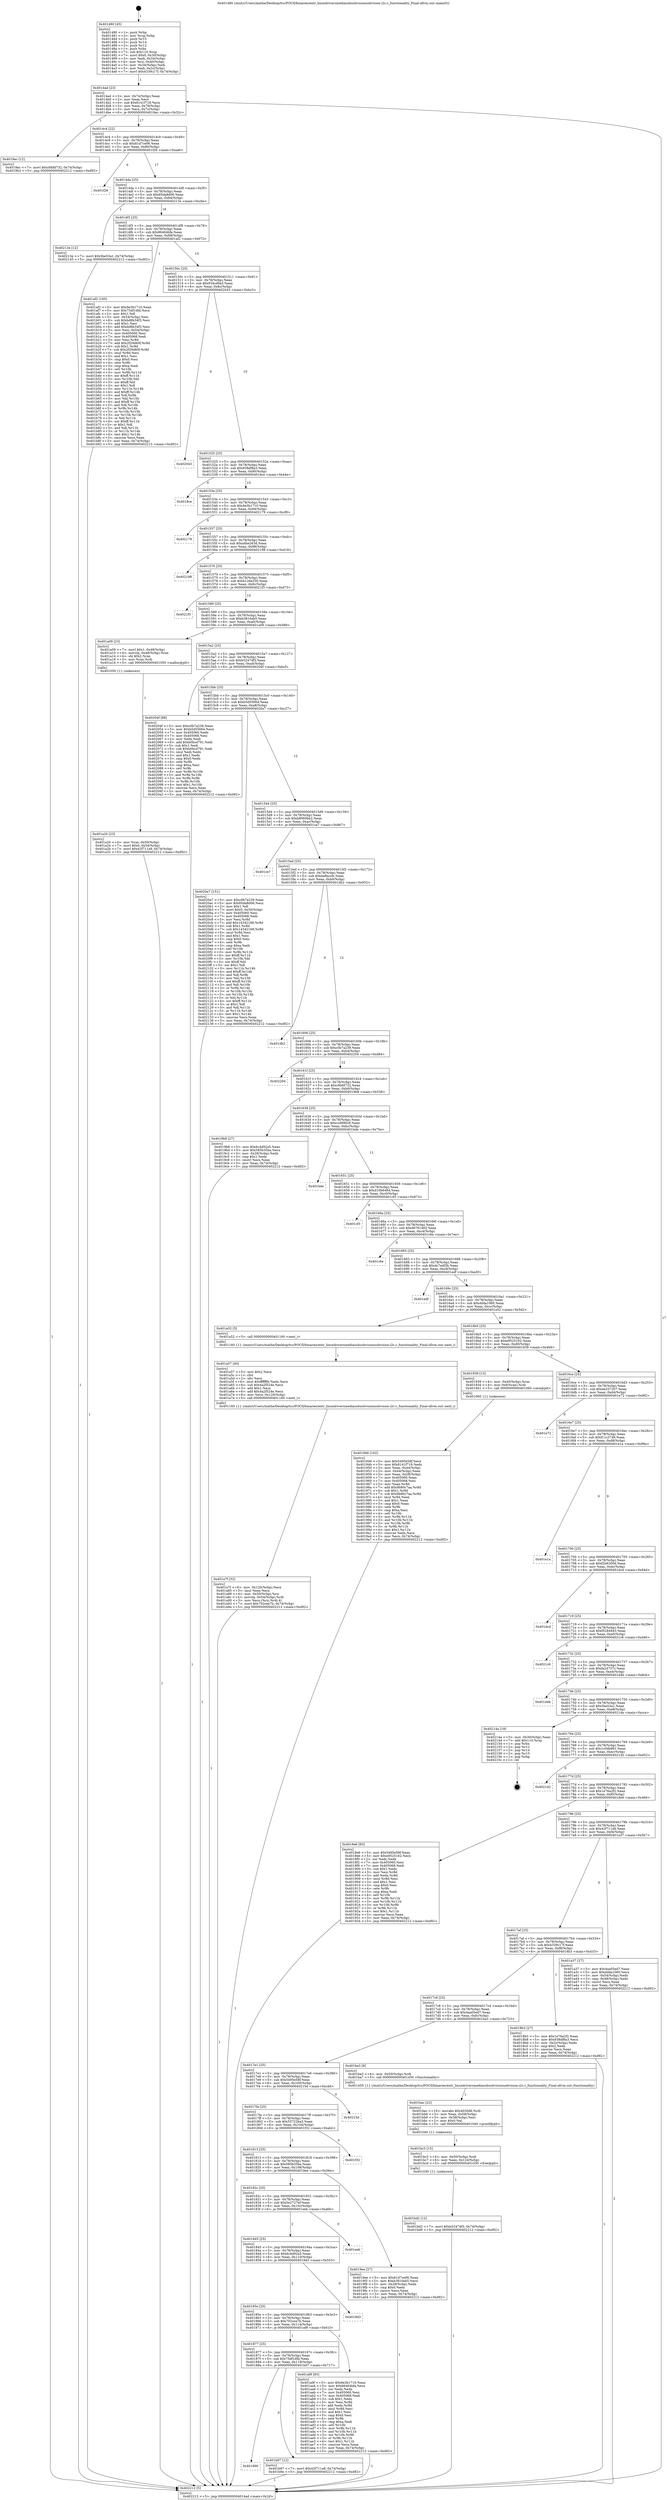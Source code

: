digraph "0x401480" {
  label = "0x401480 (/mnt/c/Users/mathe/Desktop/tcc/POCII/binaries/extr_linuxdriversmediausbusbvisionusbvision-i2c.c_functionality_Final-ollvm.out::main(0))"
  labelloc = "t"
  node[shape=record]

  Entry [label="",width=0.3,height=0.3,shape=circle,fillcolor=black,style=filled]
  "0x4014ad" [label="{
     0x4014ad [23]\l
     | [instrs]\l
     &nbsp;&nbsp;0x4014ad \<+3\>: mov -0x74(%rbp),%eax\l
     &nbsp;&nbsp;0x4014b0 \<+2\>: mov %eax,%ecx\l
     &nbsp;&nbsp;0x4014b2 \<+6\>: sub $0x8141f718,%ecx\l
     &nbsp;&nbsp;0x4014b8 \<+3\>: mov %eax,-0x78(%rbp)\l
     &nbsp;&nbsp;0x4014bb \<+3\>: mov %ecx,-0x7c(%rbp)\l
     &nbsp;&nbsp;0x4014be \<+6\>: je 00000000004019ac \<main+0x52c\>\l
  }"]
  "0x4019ac" [label="{
     0x4019ac [12]\l
     | [instrs]\l
     &nbsp;&nbsp;0x4019ac \<+7\>: movl $0xc6bfd732,-0x74(%rbp)\l
     &nbsp;&nbsp;0x4019b3 \<+5\>: jmp 0000000000402212 \<main+0xd92\>\l
  }"]
  "0x4014c4" [label="{
     0x4014c4 [22]\l
     | [instrs]\l
     &nbsp;&nbsp;0x4014c4 \<+5\>: jmp 00000000004014c9 \<main+0x49\>\l
     &nbsp;&nbsp;0x4014c9 \<+3\>: mov -0x78(%rbp),%eax\l
     &nbsp;&nbsp;0x4014cc \<+5\>: sub $0x81d7ce06,%eax\l
     &nbsp;&nbsp;0x4014d1 \<+3\>: mov %eax,-0x80(%rbp)\l
     &nbsp;&nbsp;0x4014d4 \<+6\>: je 0000000000401f26 \<main+0xaa6\>\l
  }"]
  Exit [label="",width=0.3,height=0.3,shape=circle,fillcolor=black,style=filled,peripheries=2]
  "0x401f26" [label="{
     0x401f26\l
  }", style=dashed]
  "0x4014da" [label="{
     0x4014da [25]\l
     | [instrs]\l
     &nbsp;&nbsp;0x4014da \<+5\>: jmp 00000000004014df \<main+0x5f\>\l
     &nbsp;&nbsp;0x4014df \<+3\>: mov -0x78(%rbp),%eax\l
     &nbsp;&nbsp;0x4014e2 \<+5\>: sub $0x85da8d06,%eax\l
     &nbsp;&nbsp;0x4014e7 \<+6\>: mov %eax,-0x84(%rbp)\l
     &nbsp;&nbsp;0x4014ed \<+6\>: je 000000000040213e \<main+0xcbe\>\l
  }"]
  "0x401bd2" [label="{
     0x401bd2 [12]\l
     | [instrs]\l
     &nbsp;&nbsp;0x401bd2 \<+7\>: movl $0xb52474f3,-0x74(%rbp)\l
     &nbsp;&nbsp;0x401bd9 \<+5\>: jmp 0000000000402212 \<main+0xd92\>\l
  }"]
  "0x40213e" [label="{
     0x40213e [12]\l
     | [instrs]\l
     &nbsp;&nbsp;0x40213e \<+7\>: movl $0x5be53a1,-0x74(%rbp)\l
     &nbsp;&nbsp;0x402145 \<+5\>: jmp 0000000000402212 \<main+0xd92\>\l
  }"]
  "0x4014f3" [label="{
     0x4014f3 [25]\l
     | [instrs]\l
     &nbsp;&nbsp;0x4014f3 \<+5\>: jmp 00000000004014f8 \<main+0x78\>\l
     &nbsp;&nbsp;0x4014f8 \<+3\>: mov -0x78(%rbp),%eax\l
     &nbsp;&nbsp;0x4014fb \<+5\>: sub $0x86464bfa,%eax\l
     &nbsp;&nbsp;0x401500 \<+6\>: mov %eax,-0x88(%rbp)\l
     &nbsp;&nbsp;0x401506 \<+6\>: je 0000000000401af2 \<main+0x672\>\l
  }"]
  "0x401bc3" [label="{
     0x401bc3 [15]\l
     | [instrs]\l
     &nbsp;&nbsp;0x401bc3 \<+4\>: mov -0x50(%rbp),%rdi\l
     &nbsp;&nbsp;0x401bc7 \<+6\>: mov %eax,-0x124(%rbp)\l
     &nbsp;&nbsp;0x401bcd \<+5\>: call 0000000000401030 \<free@plt\>\l
     | [calls]\l
     &nbsp;&nbsp;0x401030 \{1\} (unknown)\l
  }"]
  "0x401af2" [label="{
     0x401af2 [165]\l
     | [instrs]\l
     &nbsp;&nbsp;0x401af2 \<+5\>: mov $0x9e3b1710,%eax\l
     &nbsp;&nbsp;0x401af7 \<+5\>: mov $0x75df1dfd,%ecx\l
     &nbsp;&nbsp;0x401afc \<+2\>: mov $0x1,%dl\l
     &nbsp;&nbsp;0x401afe \<+3\>: mov -0x54(%rbp),%esi\l
     &nbsp;&nbsp;0x401b01 \<+6\>: sub $0xbd8b34f3,%esi\l
     &nbsp;&nbsp;0x401b07 \<+3\>: add $0x1,%esi\l
     &nbsp;&nbsp;0x401b0a \<+6\>: add $0xbd8b34f3,%esi\l
     &nbsp;&nbsp;0x401b10 \<+3\>: mov %esi,-0x54(%rbp)\l
     &nbsp;&nbsp;0x401b13 \<+7\>: mov 0x405060,%esi\l
     &nbsp;&nbsp;0x401b1a \<+7\>: mov 0x405068,%edi\l
     &nbsp;&nbsp;0x401b21 \<+3\>: mov %esi,%r8d\l
     &nbsp;&nbsp;0x401b24 \<+7\>: add $0x2f29d60f,%r8d\l
     &nbsp;&nbsp;0x401b2b \<+4\>: sub $0x1,%r8d\l
     &nbsp;&nbsp;0x401b2f \<+7\>: sub $0x2f29d60f,%r8d\l
     &nbsp;&nbsp;0x401b36 \<+4\>: imul %r8d,%esi\l
     &nbsp;&nbsp;0x401b3a \<+3\>: and $0x1,%esi\l
     &nbsp;&nbsp;0x401b3d \<+3\>: cmp $0x0,%esi\l
     &nbsp;&nbsp;0x401b40 \<+4\>: sete %r9b\l
     &nbsp;&nbsp;0x401b44 \<+3\>: cmp $0xa,%edi\l
     &nbsp;&nbsp;0x401b47 \<+4\>: setl %r10b\l
     &nbsp;&nbsp;0x401b4b \<+3\>: mov %r9b,%r11b\l
     &nbsp;&nbsp;0x401b4e \<+4\>: xor $0xff,%r11b\l
     &nbsp;&nbsp;0x401b52 \<+3\>: mov %r10b,%bl\l
     &nbsp;&nbsp;0x401b55 \<+3\>: xor $0xff,%bl\l
     &nbsp;&nbsp;0x401b58 \<+3\>: xor $0x1,%dl\l
     &nbsp;&nbsp;0x401b5b \<+3\>: mov %r11b,%r14b\l
     &nbsp;&nbsp;0x401b5e \<+4\>: and $0xff,%r14b\l
     &nbsp;&nbsp;0x401b62 \<+3\>: and %dl,%r9b\l
     &nbsp;&nbsp;0x401b65 \<+3\>: mov %bl,%r15b\l
     &nbsp;&nbsp;0x401b68 \<+4\>: and $0xff,%r15b\l
     &nbsp;&nbsp;0x401b6c \<+3\>: and %dl,%r10b\l
     &nbsp;&nbsp;0x401b6f \<+3\>: or %r9b,%r14b\l
     &nbsp;&nbsp;0x401b72 \<+3\>: or %r10b,%r15b\l
     &nbsp;&nbsp;0x401b75 \<+3\>: xor %r15b,%r14b\l
     &nbsp;&nbsp;0x401b78 \<+3\>: or %bl,%r11b\l
     &nbsp;&nbsp;0x401b7b \<+4\>: xor $0xff,%r11b\l
     &nbsp;&nbsp;0x401b7f \<+3\>: or $0x1,%dl\l
     &nbsp;&nbsp;0x401b82 \<+3\>: and %dl,%r11b\l
     &nbsp;&nbsp;0x401b85 \<+3\>: or %r11b,%r14b\l
     &nbsp;&nbsp;0x401b88 \<+4\>: test $0x1,%r14b\l
     &nbsp;&nbsp;0x401b8c \<+3\>: cmovne %ecx,%eax\l
     &nbsp;&nbsp;0x401b8f \<+3\>: mov %eax,-0x74(%rbp)\l
     &nbsp;&nbsp;0x401b92 \<+5\>: jmp 0000000000402212 \<main+0xd92\>\l
  }"]
  "0x40150c" [label="{
     0x40150c [25]\l
     | [instrs]\l
     &nbsp;&nbsp;0x40150c \<+5\>: jmp 0000000000401511 \<main+0x91\>\l
     &nbsp;&nbsp;0x401511 \<+3\>: mov -0x78(%rbp),%eax\l
     &nbsp;&nbsp;0x401514 \<+5\>: sub $0x934cd9a5,%eax\l
     &nbsp;&nbsp;0x401519 \<+6\>: mov %eax,-0x8c(%rbp)\l
     &nbsp;&nbsp;0x40151f \<+6\>: je 0000000000402043 \<main+0xbc3\>\l
  }"]
  "0x401bac" [label="{
     0x401bac [23]\l
     | [instrs]\l
     &nbsp;&nbsp;0x401bac \<+10\>: movabs $0x4030d6,%rdi\l
     &nbsp;&nbsp;0x401bb6 \<+3\>: mov %eax,-0x58(%rbp)\l
     &nbsp;&nbsp;0x401bb9 \<+3\>: mov -0x58(%rbp),%esi\l
     &nbsp;&nbsp;0x401bbc \<+2\>: mov $0x0,%al\l
     &nbsp;&nbsp;0x401bbe \<+5\>: call 0000000000401040 \<printf@plt\>\l
     | [calls]\l
     &nbsp;&nbsp;0x401040 \{1\} (unknown)\l
  }"]
  "0x402043" [label="{
     0x402043\l
  }", style=dashed]
  "0x401525" [label="{
     0x401525 [25]\l
     | [instrs]\l
     &nbsp;&nbsp;0x401525 \<+5\>: jmp 000000000040152a \<main+0xaa\>\l
     &nbsp;&nbsp;0x40152a \<+3\>: mov -0x78(%rbp),%eax\l
     &nbsp;&nbsp;0x40152d \<+5\>: sub $0x938df8a3,%eax\l
     &nbsp;&nbsp;0x401532 \<+6\>: mov %eax,-0x90(%rbp)\l
     &nbsp;&nbsp;0x401538 \<+6\>: je 00000000004018ce \<main+0x44e\>\l
  }"]
  "0x401890" [label="{
     0x401890\l
  }", style=dashed]
  "0x4018ce" [label="{
     0x4018ce\l
  }", style=dashed]
  "0x40153e" [label="{
     0x40153e [25]\l
     | [instrs]\l
     &nbsp;&nbsp;0x40153e \<+5\>: jmp 0000000000401543 \<main+0xc3\>\l
     &nbsp;&nbsp;0x401543 \<+3\>: mov -0x78(%rbp),%eax\l
     &nbsp;&nbsp;0x401546 \<+5\>: sub $0x9e3b1710,%eax\l
     &nbsp;&nbsp;0x40154b \<+6\>: mov %eax,-0x94(%rbp)\l
     &nbsp;&nbsp;0x401551 \<+6\>: je 0000000000402179 \<main+0xcf9\>\l
  }"]
  "0x401b97" [label="{
     0x401b97 [12]\l
     | [instrs]\l
     &nbsp;&nbsp;0x401b97 \<+7\>: movl $0x42f711a8,-0x74(%rbp)\l
     &nbsp;&nbsp;0x401b9e \<+5\>: jmp 0000000000402212 \<main+0xd92\>\l
  }"]
  "0x402179" [label="{
     0x402179\l
  }", style=dashed]
  "0x401557" [label="{
     0x401557 [25]\l
     | [instrs]\l
     &nbsp;&nbsp;0x401557 \<+5\>: jmp 000000000040155c \<main+0xdc\>\l
     &nbsp;&nbsp;0x40155c \<+3\>: mov -0x78(%rbp),%eax\l
     &nbsp;&nbsp;0x40155f \<+5\>: sub $0xa4be263d,%eax\l
     &nbsp;&nbsp;0x401564 \<+6\>: mov %eax,-0x98(%rbp)\l
     &nbsp;&nbsp;0x40156a \<+6\>: je 0000000000402198 \<main+0xd18\>\l
  }"]
  "0x401877" [label="{
     0x401877 [25]\l
     | [instrs]\l
     &nbsp;&nbsp;0x401877 \<+5\>: jmp 000000000040187c \<main+0x3fc\>\l
     &nbsp;&nbsp;0x40187c \<+3\>: mov -0x78(%rbp),%eax\l
     &nbsp;&nbsp;0x40187f \<+5\>: sub $0x75df1dfd,%eax\l
     &nbsp;&nbsp;0x401884 \<+6\>: mov %eax,-0x118(%rbp)\l
     &nbsp;&nbsp;0x40188a \<+6\>: je 0000000000401b97 \<main+0x717\>\l
  }"]
  "0x402198" [label="{
     0x402198\l
  }", style=dashed]
  "0x401570" [label="{
     0x401570 [25]\l
     | [instrs]\l
     &nbsp;&nbsp;0x401570 \<+5\>: jmp 0000000000401575 \<main+0xf5\>\l
     &nbsp;&nbsp;0x401575 \<+3\>: mov -0x78(%rbp),%eax\l
     &nbsp;&nbsp;0x401578 \<+5\>: sub $0xb126e330,%eax\l
     &nbsp;&nbsp;0x40157d \<+6\>: mov %eax,-0x9c(%rbp)\l
     &nbsp;&nbsp;0x401583 \<+6\>: je 00000000004021f3 \<main+0xd73\>\l
  }"]
  "0x401a9f" [label="{
     0x401a9f [83]\l
     | [instrs]\l
     &nbsp;&nbsp;0x401a9f \<+5\>: mov $0x9e3b1710,%eax\l
     &nbsp;&nbsp;0x401aa4 \<+5\>: mov $0x86464bfa,%ecx\l
     &nbsp;&nbsp;0x401aa9 \<+2\>: xor %edx,%edx\l
     &nbsp;&nbsp;0x401aab \<+7\>: mov 0x405060,%esi\l
     &nbsp;&nbsp;0x401ab2 \<+7\>: mov 0x405068,%edi\l
     &nbsp;&nbsp;0x401ab9 \<+3\>: sub $0x1,%edx\l
     &nbsp;&nbsp;0x401abc \<+3\>: mov %esi,%r8d\l
     &nbsp;&nbsp;0x401abf \<+3\>: add %edx,%r8d\l
     &nbsp;&nbsp;0x401ac2 \<+4\>: imul %r8d,%esi\l
     &nbsp;&nbsp;0x401ac6 \<+3\>: and $0x1,%esi\l
     &nbsp;&nbsp;0x401ac9 \<+3\>: cmp $0x0,%esi\l
     &nbsp;&nbsp;0x401acc \<+4\>: sete %r9b\l
     &nbsp;&nbsp;0x401ad0 \<+3\>: cmp $0xa,%edi\l
     &nbsp;&nbsp;0x401ad3 \<+4\>: setl %r10b\l
     &nbsp;&nbsp;0x401ad7 \<+3\>: mov %r9b,%r11b\l
     &nbsp;&nbsp;0x401ada \<+3\>: and %r10b,%r11b\l
     &nbsp;&nbsp;0x401add \<+3\>: xor %r10b,%r9b\l
     &nbsp;&nbsp;0x401ae0 \<+3\>: or %r9b,%r11b\l
     &nbsp;&nbsp;0x401ae3 \<+4\>: test $0x1,%r11b\l
     &nbsp;&nbsp;0x401ae7 \<+3\>: cmovne %ecx,%eax\l
     &nbsp;&nbsp;0x401aea \<+3\>: mov %eax,-0x74(%rbp)\l
     &nbsp;&nbsp;0x401aed \<+5\>: jmp 0000000000402212 \<main+0xd92\>\l
  }"]
  "0x4021f3" [label="{
     0x4021f3\l
  }", style=dashed]
  "0x401589" [label="{
     0x401589 [25]\l
     | [instrs]\l
     &nbsp;&nbsp;0x401589 \<+5\>: jmp 000000000040158e \<main+0x10e\>\l
     &nbsp;&nbsp;0x40158e \<+3\>: mov -0x78(%rbp),%eax\l
     &nbsp;&nbsp;0x401591 \<+5\>: sub $0xb3810ab5,%eax\l
     &nbsp;&nbsp;0x401596 \<+6\>: mov %eax,-0xa0(%rbp)\l
     &nbsp;&nbsp;0x40159c \<+6\>: je 0000000000401a09 \<main+0x589\>\l
  }"]
  "0x40185e" [label="{
     0x40185e [25]\l
     | [instrs]\l
     &nbsp;&nbsp;0x40185e \<+5\>: jmp 0000000000401863 \<main+0x3e3\>\l
     &nbsp;&nbsp;0x401863 \<+3\>: mov -0x78(%rbp),%eax\l
     &nbsp;&nbsp;0x401866 \<+5\>: sub $0x702cea7b,%eax\l
     &nbsp;&nbsp;0x40186b \<+6\>: mov %eax,-0x114(%rbp)\l
     &nbsp;&nbsp;0x401871 \<+6\>: je 0000000000401a9f \<main+0x61f\>\l
  }"]
  "0x401a09" [label="{
     0x401a09 [23]\l
     | [instrs]\l
     &nbsp;&nbsp;0x401a09 \<+7\>: movl $0x1,-0x48(%rbp)\l
     &nbsp;&nbsp;0x401a10 \<+4\>: movslq -0x48(%rbp),%rax\l
     &nbsp;&nbsp;0x401a14 \<+4\>: shl $0x2,%rax\l
     &nbsp;&nbsp;0x401a18 \<+3\>: mov %rax,%rdi\l
     &nbsp;&nbsp;0x401a1b \<+5\>: call 0000000000401050 \<malloc@plt\>\l
     | [calls]\l
     &nbsp;&nbsp;0x401050 \{1\} (unknown)\l
  }"]
  "0x4015a2" [label="{
     0x4015a2 [25]\l
     | [instrs]\l
     &nbsp;&nbsp;0x4015a2 \<+5\>: jmp 00000000004015a7 \<main+0x127\>\l
     &nbsp;&nbsp;0x4015a7 \<+3\>: mov -0x78(%rbp),%eax\l
     &nbsp;&nbsp;0x4015aa \<+5\>: sub $0xb52474f3,%eax\l
     &nbsp;&nbsp;0x4015af \<+6\>: mov %eax,-0xa4(%rbp)\l
     &nbsp;&nbsp;0x4015b5 \<+6\>: je 000000000040204f \<main+0xbcf\>\l
  }"]
  "0x4019d3" [label="{
     0x4019d3\l
  }", style=dashed]
  "0x40204f" [label="{
     0x40204f [88]\l
     | [instrs]\l
     &nbsp;&nbsp;0x40204f \<+5\>: mov $0xc0b7a239,%eax\l
     &nbsp;&nbsp;0x402054 \<+5\>: mov $0xb5d55664,%ecx\l
     &nbsp;&nbsp;0x402059 \<+7\>: mov 0x405060,%edx\l
     &nbsp;&nbsp;0x402060 \<+7\>: mov 0x405068,%esi\l
     &nbsp;&nbsp;0x402067 \<+2\>: mov %edx,%edi\l
     &nbsp;&nbsp;0x402069 \<+6\>: add $0xb0bcd791,%edi\l
     &nbsp;&nbsp;0x40206f \<+3\>: sub $0x1,%edi\l
     &nbsp;&nbsp;0x402072 \<+6\>: sub $0xb0bcd791,%edi\l
     &nbsp;&nbsp;0x402078 \<+3\>: imul %edi,%edx\l
     &nbsp;&nbsp;0x40207b \<+3\>: and $0x1,%edx\l
     &nbsp;&nbsp;0x40207e \<+3\>: cmp $0x0,%edx\l
     &nbsp;&nbsp;0x402081 \<+4\>: sete %r8b\l
     &nbsp;&nbsp;0x402085 \<+3\>: cmp $0xa,%esi\l
     &nbsp;&nbsp;0x402088 \<+4\>: setl %r9b\l
     &nbsp;&nbsp;0x40208c \<+3\>: mov %r8b,%r10b\l
     &nbsp;&nbsp;0x40208f \<+3\>: and %r9b,%r10b\l
     &nbsp;&nbsp;0x402092 \<+3\>: xor %r9b,%r8b\l
     &nbsp;&nbsp;0x402095 \<+3\>: or %r8b,%r10b\l
     &nbsp;&nbsp;0x402098 \<+4\>: test $0x1,%r10b\l
     &nbsp;&nbsp;0x40209c \<+3\>: cmovne %ecx,%eax\l
     &nbsp;&nbsp;0x40209f \<+3\>: mov %eax,-0x74(%rbp)\l
     &nbsp;&nbsp;0x4020a2 \<+5\>: jmp 0000000000402212 \<main+0xd92\>\l
  }"]
  "0x4015bb" [label="{
     0x4015bb [25]\l
     | [instrs]\l
     &nbsp;&nbsp;0x4015bb \<+5\>: jmp 00000000004015c0 \<main+0x140\>\l
     &nbsp;&nbsp;0x4015c0 \<+3\>: mov -0x78(%rbp),%eax\l
     &nbsp;&nbsp;0x4015c3 \<+5\>: sub $0xb5d55664,%eax\l
     &nbsp;&nbsp;0x4015c8 \<+6\>: mov %eax,-0xa8(%rbp)\l
     &nbsp;&nbsp;0x4015ce \<+6\>: je 00000000004020a7 \<main+0xc27\>\l
  }"]
  "0x401845" [label="{
     0x401845 [25]\l
     | [instrs]\l
     &nbsp;&nbsp;0x401845 \<+5\>: jmp 000000000040184a \<main+0x3ca\>\l
     &nbsp;&nbsp;0x40184a \<+3\>: mov -0x78(%rbp),%eax\l
     &nbsp;&nbsp;0x40184d \<+5\>: sub $0x6c4d92a5,%eax\l
     &nbsp;&nbsp;0x401852 \<+6\>: mov %eax,-0x110(%rbp)\l
     &nbsp;&nbsp;0x401858 \<+6\>: je 00000000004019d3 \<main+0x553\>\l
  }"]
  "0x4020a7" [label="{
     0x4020a7 [151]\l
     | [instrs]\l
     &nbsp;&nbsp;0x4020a7 \<+5\>: mov $0xc0b7a239,%eax\l
     &nbsp;&nbsp;0x4020ac \<+5\>: mov $0x85da8d06,%ecx\l
     &nbsp;&nbsp;0x4020b1 \<+2\>: mov $0x1,%dl\l
     &nbsp;&nbsp;0x4020b3 \<+7\>: movl $0x0,-0x30(%rbp)\l
     &nbsp;&nbsp;0x4020ba \<+7\>: mov 0x405060,%esi\l
     &nbsp;&nbsp;0x4020c1 \<+7\>: mov 0x405068,%edi\l
     &nbsp;&nbsp;0x4020c8 \<+3\>: mov %esi,%r8d\l
     &nbsp;&nbsp;0x4020cb \<+7\>: add $0x14342168,%r8d\l
     &nbsp;&nbsp;0x4020d2 \<+4\>: sub $0x1,%r8d\l
     &nbsp;&nbsp;0x4020d6 \<+7\>: sub $0x14342168,%r8d\l
     &nbsp;&nbsp;0x4020dd \<+4\>: imul %r8d,%esi\l
     &nbsp;&nbsp;0x4020e1 \<+3\>: and $0x1,%esi\l
     &nbsp;&nbsp;0x4020e4 \<+3\>: cmp $0x0,%esi\l
     &nbsp;&nbsp;0x4020e7 \<+4\>: sete %r9b\l
     &nbsp;&nbsp;0x4020eb \<+3\>: cmp $0xa,%edi\l
     &nbsp;&nbsp;0x4020ee \<+4\>: setl %r10b\l
     &nbsp;&nbsp;0x4020f2 \<+3\>: mov %r9b,%r11b\l
     &nbsp;&nbsp;0x4020f5 \<+4\>: xor $0xff,%r11b\l
     &nbsp;&nbsp;0x4020f9 \<+3\>: mov %r10b,%bl\l
     &nbsp;&nbsp;0x4020fc \<+3\>: xor $0xff,%bl\l
     &nbsp;&nbsp;0x4020ff \<+3\>: xor $0x1,%dl\l
     &nbsp;&nbsp;0x402102 \<+3\>: mov %r11b,%r14b\l
     &nbsp;&nbsp;0x402105 \<+4\>: and $0xff,%r14b\l
     &nbsp;&nbsp;0x402109 \<+3\>: and %dl,%r9b\l
     &nbsp;&nbsp;0x40210c \<+3\>: mov %bl,%r15b\l
     &nbsp;&nbsp;0x40210f \<+4\>: and $0xff,%r15b\l
     &nbsp;&nbsp;0x402113 \<+3\>: and %dl,%r10b\l
     &nbsp;&nbsp;0x402116 \<+3\>: or %r9b,%r14b\l
     &nbsp;&nbsp;0x402119 \<+3\>: or %r10b,%r15b\l
     &nbsp;&nbsp;0x40211c \<+3\>: xor %r15b,%r14b\l
     &nbsp;&nbsp;0x40211f \<+3\>: or %bl,%r11b\l
     &nbsp;&nbsp;0x402122 \<+4\>: xor $0xff,%r11b\l
     &nbsp;&nbsp;0x402126 \<+3\>: or $0x1,%dl\l
     &nbsp;&nbsp;0x402129 \<+3\>: and %dl,%r11b\l
     &nbsp;&nbsp;0x40212c \<+3\>: or %r11b,%r14b\l
     &nbsp;&nbsp;0x40212f \<+4\>: test $0x1,%r14b\l
     &nbsp;&nbsp;0x402133 \<+3\>: cmovne %ecx,%eax\l
     &nbsp;&nbsp;0x402136 \<+3\>: mov %eax,-0x74(%rbp)\l
     &nbsp;&nbsp;0x402139 \<+5\>: jmp 0000000000402212 \<main+0xd92\>\l
  }"]
  "0x4015d4" [label="{
     0x4015d4 [25]\l
     | [instrs]\l
     &nbsp;&nbsp;0x4015d4 \<+5\>: jmp 00000000004015d9 \<main+0x159\>\l
     &nbsp;&nbsp;0x4015d9 \<+3\>: mov -0x78(%rbp),%eax\l
     &nbsp;&nbsp;0x4015dc \<+5\>: sub $0xb8060bb2,%eax\l
     &nbsp;&nbsp;0x4015e1 \<+6\>: mov %eax,-0xac(%rbp)\l
     &nbsp;&nbsp;0x4015e7 \<+6\>: je 0000000000401ce7 \<main+0x867\>\l
  }"]
  "0x401eeb" [label="{
     0x401eeb\l
  }", style=dashed]
  "0x401ce7" [label="{
     0x401ce7\l
  }", style=dashed]
  "0x4015ed" [label="{
     0x4015ed [25]\l
     | [instrs]\l
     &nbsp;&nbsp;0x4015ed \<+5\>: jmp 00000000004015f2 \<main+0x172\>\l
     &nbsp;&nbsp;0x4015f2 \<+3\>: mov -0x78(%rbp),%eax\l
     &nbsp;&nbsp;0x4015f5 \<+5\>: sub $0xbe8bccfc,%eax\l
     &nbsp;&nbsp;0x4015fa \<+6\>: mov %eax,-0xb0(%rbp)\l
     &nbsp;&nbsp;0x401600 \<+6\>: je 0000000000401db2 \<main+0x932\>\l
  }"]
  "0x401a7f" [label="{
     0x401a7f [32]\l
     | [instrs]\l
     &nbsp;&nbsp;0x401a7f \<+6\>: mov -0x120(%rbp),%ecx\l
     &nbsp;&nbsp;0x401a85 \<+3\>: imul %eax,%ecx\l
     &nbsp;&nbsp;0x401a88 \<+4\>: mov -0x50(%rbp),%rsi\l
     &nbsp;&nbsp;0x401a8c \<+4\>: movslq -0x54(%rbp),%rdi\l
     &nbsp;&nbsp;0x401a90 \<+3\>: mov %ecx,(%rsi,%rdi,4)\l
     &nbsp;&nbsp;0x401a93 \<+7\>: movl $0x702cea7b,-0x74(%rbp)\l
     &nbsp;&nbsp;0x401a9a \<+5\>: jmp 0000000000402212 \<main+0xd92\>\l
  }"]
  "0x401db2" [label="{
     0x401db2\l
  }", style=dashed]
  "0x401606" [label="{
     0x401606 [25]\l
     | [instrs]\l
     &nbsp;&nbsp;0x401606 \<+5\>: jmp 000000000040160b \<main+0x18b\>\l
     &nbsp;&nbsp;0x40160b \<+3\>: mov -0x78(%rbp),%eax\l
     &nbsp;&nbsp;0x40160e \<+5\>: sub $0xc0b7a239,%eax\l
     &nbsp;&nbsp;0x401613 \<+6\>: mov %eax,-0xb4(%rbp)\l
     &nbsp;&nbsp;0x401619 \<+6\>: je 0000000000402204 \<main+0xd84\>\l
  }"]
  "0x401a57" [label="{
     0x401a57 [40]\l
     | [instrs]\l
     &nbsp;&nbsp;0x401a57 \<+5\>: mov $0x2,%ecx\l
     &nbsp;&nbsp;0x401a5c \<+1\>: cltd\l
     &nbsp;&nbsp;0x401a5d \<+2\>: idiv %ecx\l
     &nbsp;&nbsp;0x401a5f \<+6\>: imul $0xfffffffe,%edx,%ecx\l
     &nbsp;&nbsp;0x401a65 \<+6\>: sub $0x4a2f524e,%ecx\l
     &nbsp;&nbsp;0x401a6b \<+3\>: add $0x1,%ecx\l
     &nbsp;&nbsp;0x401a6e \<+6\>: add $0x4a2f524e,%ecx\l
     &nbsp;&nbsp;0x401a74 \<+6\>: mov %ecx,-0x120(%rbp)\l
     &nbsp;&nbsp;0x401a7a \<+5\>: call 0000000000401160 \<next_i\>\l
     | [calls]\l
     &nbsp;&nbsp;0x401160 \{1\} (/mnt/c/Users/mathe/Desktop/tcc/POCII/binaries/extr_linuxdriversmediausbusbvisionusbvision-i2c.c_functionality_Final-ollvm.out::next_i)\l
  }"]
  "0x402204" [label="{
     0x402204\l
  }", style=dashed]
  "0x40161f" [label="{
     0x40161f [25]\l
     | [instrs]\l
     &nbsp;&nbsp;0x40161f \<+5\>: jmp 0000000000401624 \<main+0x1a4\>\l
     &nbsp;&nbsp;0x401624 \<+3\>: mov -0x78(%rbp),%eax\l
     &nbsp;&nbsp;0x401627 \<+5\>: sub $0xc6bfd732,%eax\l
     &nbsp;&nbsp;0x40162c \<+6\>: mov %eax,-0xb8(%rbp)\l
     &nbsp;&nbsp;0x401632 \<+6\>: je 00000000004019b8 \<main+0x538\>\l
  }"]
  "0x401a20" [label="{
     0x401a20 [23]\l
     | [instrs]\l
     &nbsp;&nbsp;0x401a20 \<+4\>: mov %rax,-0x50(%rbp)\l
     &nbsp;&nbsp;0x401a24 \<+7\>: movl $0x0,-0x54(%rbp)\l
     &nbsp;&nbsp;0x401a2b \<+7\>: movl $0x42f711a8,-0x74(%rbp)\l
     &nbsp;&nbsp;0x401a32 \<+5\>: jmp 0000000000402212 \<main+0xd92\>\l
  }"]
  "0x4019b8" [label="{
     0x4019b8 [27]\l
     | [instrs]\l
     &nbsp;&nbsp;0x4019b8 \<+5\>: mov $0x6c4d92a5,%eax\l
     &nbsp;&nbsp;0x4019bd \<+5\>: mov $0x585b35ba,%ecx\l
     &nbsp;&nbsp;0x4019c2 \<+3\>: mov -0x28(%rbp),%edx\l
     &nbsp;&nbsp;0x4019c5 \<+3\>: cmp $0x1,%edx\l
     &nbsp;&nbsp;0x4019c8 \<+3\>: cmovl %ecx,%eax\l
     &nbsp;&nbsp;0x4019cb \<+3\>: mov %eax,-0x74(%rbp)\l
     &nbsp;&nbsp;0x4019ce \<+5\>: jmp 0000000000402212 \<main+0xd92\>\l
  }"]
  "0x401638" [label="{
     0x401638 [25]\l
     | [instrs]\l
     &nbsp;&nbsp;0x401638 \<+5\>: jmp 000000000040163d \<main+0x1bd\>\l
     &nbsp;&nbsp;0x40163d \<+3\>: mov -0x78(%rbp),%eax\l
     &nbsp;&nbsp;0x401640 \<+5\>: sub $0xccd990c9,%eax\l
     &nbsp;&nbsp;0x401645 \<+6\>: mov %eax,-0xbc(%rbp)\l
     &nbsp;&nbsp;0x40164b \<+6\>: je 0000000000401bde \<main+0x75e\>\l
  }"]
  "0x40182c" [label="{
     0x40182c [25]\l
     | [instrs]\l
     &nbsp;&nbsp;0x40182c \<+5\>: jmp 0000000000401831 \<main+0x3b1\>\l
     &nbsp;&nbsp;0x401831 \<+3\>: mov -0x78(%rbp),%eax\l
     &nbsp;&nbsp;0x401834 \<+5\>: sub $0x5e2727ef,%eax\l
     &nbsp;&nbsp;0x401839 \<+6\>: mov %eax,-0x10c(%rbp)\l
     &nbsp;&nbsp;0x40183f \<+6\>: je 0000000000401eeb \<main+0xa6b\>\l
  }"]
  "0x401bde" [label="{
     0x401bde\l
  }", style=dashed]
  "0x401651" [label="{
     0x401651 [25]\l
     | [instrs]\l
     &nbsp;&nbsp;0x401651 \<+5\>: jmp 0000000000401656 \<main+0x1d6\>\l
     &nbsp;&nbsp;0x401656 \<+3\>: mov -0x78(%rbp),%eax\l
     &nbsp;&nbsp;0x401659 \<+5\>: sub $0xd16b6484,%eax\l
     &nbsp;&nbsp;0x40165e \<+6\>: mov %eax,-0xc0(%rbp)\l
     &nbsp;&nbsp;0x401664 \<+6\>: je 0000000000401cf3 \<main+0x873\>\l
  }"]
  "0x4019ee" [label="{
     0x4019ee [27]\l
     | [instrs]\l
     &nbsp;&nbsp;0x4019ee \<+5\>: mov $0x81d7ce06,%eax\l
     &nbsp;&nbsp;0x4019f3 \<+5\>: mov $0xb3810ab5,%ecx\l
     &nbsp;&nbsp;0x4019f8 \<+3\>: mov -0x28(%rbp),%edx\l
     &nbsp;&nbsp;0x4019fb \<+3\>: cmp $0x0,%edx\l
     &nbsp;&nbsp;0x4019fe \<+3\>: cmove %ecx,%eax\l
     &nbsp;&nbsp;0x401a01 \<+3\>: mov %eax,-0x74(%rbp)\l
     &nbsp;&nbsp;0x401a04 \<+5\>: jmp 0000000000402212 \<main+0xd92\>\l
  }"]
  "0x401cf3" [label="{
     0x401cf3\l
  }", style=dashed]
  "0x40166a" [label="{
     0x40166a [25]\l
     | [instrs]\l
     &nbsp;&nbsp;0x40166a \<+5\>: jmp 000000000040166f \<main+0x1ef\>\l
     &nbsp;&nbsp;0x40166f \<+3\>: mov -0x78(%rbp),%eax\l
     &nbsp;&nbsp;0x401672 \<+5\>: sub $0xd6761462,%eax\l
     &nbsp;&nbsp;0x401677 \<+6\>: mov %eax,-0xc4(%rbp)\l
     &nbsp;&nbsp;0x40167d \<+6\>: je 0000000000401c6e \<main+0x7ee\>\l
  }"]
  "0x401813" [label="{
     0x401813 [25]\l
     | [instrs]\l
     &nbsp;&nbsp;0x401813 \<+5\>: jmp 0000000000401818 \<main+0x398\>\l
     &nbsp;&nbsp;0x401818 \<+3\>: mov -0x78(%rbp),%eax\l
     &nbsp;&nbsp;0x40181b \<+5\>: sub $0x585b35ba,%eax\l
     &nbsp;&nbsp;0x401820 \<+6\>: mov %eax,-0x108(%rbp)\l
     &nbsp;&nbsp;0x401826 \<+6\>: je 00000000004019ee \<main+0x56e\>\l
  }"]
  "0x401c6e" [label="{
     0x401c6e\l
  }", style=dashed]
  "0x401683" [label="{
     0x401683 [25]\l
     | [instrs]\l
     &nbsp;&nbsp;0x401683 \<+5\>: jmp 0000000000401688 \<main+0x208\>\l
     &nbsp;&nbsp;0x401688 \<+3\>: mov -0x78(%rbp),%eax\l
     &nbsp;&nbsp;0x40168b \<+5\>: sub $0xdc7edf3b,%eax\l
     &nbsp;&nbsp;0x401690 \<+6\>: mov %eax,-0xc8(%rbp)\l
     &nbsp;&nbsp;0x401696 \<+6\>: je 0000000000401edf \<main+0xa5f\>\l
  }"]
  "0x401f32" [label="{
     0x401f32\l
  }", style=dashed]
  "0x401edf" [label="{
     0x401edf\l
  }", style=dashed]
  "0x40169c" [label="{
     0x40169c [25]\l
     | [instrs]\l
     &nbsp;&nbsp;0x40169c \<+5\>: jmp 00000000004016a1 \<main+0x221\>\l
     &nbsp;&nbsp;0x4016a1 \<+3\>: mov -0x78(%rbp),%eax\l
     &nbsp;&nbsp;0x4016a4 \<+5\>: sub $0xddda1060,%eax\l
     &nbsp;&nbsp;0x4016a9 \<+6\>: mov %eax,-0xcc(%rbp)\l
     &nbsp;&nbsp;0x4016af \<+6\>: je 0000000000401a52 \<main+0x5d2\>\l
  }"]
  "0x4017fa" [label="{
     0x4017fa [25]\l
     | [instrs]\l
     &nbsp;&nbsp;0x4017fa \<+5\>: jmp 00000000004017ff \<main+0x37f\>\l
     &nbsp;&nbsp;0x4017ff \<+3\>: mov -0x78(%rbp),%eax\l
     &nbsp;&nbsp;0x401802 \<+5\>: sub $0x55722ba3,%eax\l
     &nbsp;&nbsp;0x401807 \<+6\>: mov %eax,-0x104(%rbp)\l
     &nbsp;&nbsp;0x40180d \<+6\>: je 0000000000401f32 \<main+0xab2\>\l
  }"]
  "0x401a52" [label="{
     0x401a52 [5]\l
     | [instrs]\l
     &nbsp;&nbsp;0x401a52 \<+5\>: call 0000000000401160 \<next_i\>\l
     | [calls]\l
     &nbsp;&nbsp;0x401160 \{1\} (/mnt/c/Users/mathe/Desktop/tcc/POCII/binaries/extr_linuxdriversmediausbusbvisionusbvision-i2c.c_functionality_Final-ollvm.out::next_i)\l
  }"]
  "0x4016b5" [label="{
     0x4016b5 [25]\l
     | [instrs]\l
     &nbsp;&nbsp;0x4016b5 \<+5\>: jmp 00000000004016ba \<main+0x23a\>\l
     &nbsp;&nbsp;0x4016ba \<+3\>: mov -0x78(%rbp),%eax\l
     &nbsp;&nbsp;0x4016bd \<+5\>: sub $0xe9525162,%eax\l
     &nbsp;&nbsp;0x4016c2 \<+6\>: mov %eax,-0xd0(%rbp)\l
     &nbsp;&nbsp;0x4016c8 \<+6\>: je 0000000000401939 \<main+0x4b9\>\l
  }"]
  "0x40215d" [label="{
     0x40215d\l
  }", style=dashed]
  "0x401939" [label="{
     0x401939 [13]\l
     | [instrs]\l
     &nbsp;&nbsp;0x401939 \<+4\>: mov -0x40(%rbp),%rax\l
     &nbsp;&nbsp;0x40193d \<+4\>: mov 0x8(%rax),%rdi\l
     &nbsp;&nbsp;0x401941 \<+5\>: call 0000000000401060 \<atoi@plt\>\l
     | [calls]\l
     &nbsp;&nbsp;0x401060 \{1\} (unknown)\l
  }"]
  "0x4016ce" [label="{
     0x4016ce [25]\l
     | [instrs]\l
     &nbsp;&nbsp;0x4016ce \<+5\>: jmp 00000000004016d3 \<main+0x253\>\l
     &nbsp;&nbsp;0x4016d3 \<+3\>: mov -0x78(%rbp),%eax\l
     &nbsp;&nbsp;0x4016d6 \<+5\>: sub $0xeb257207,%eax\l
     &nbsp;&nbsp;0x4016db \<+6\>: mov %eax,-0xd4(%rbp)\l
     &nbsp;&nbsp;0x4016e1 \<+6\>: je 0000000000401e72 \<main+0x9f2\>\l
  }"]
  "0x4017e1" [label="{
     0x4017e1 [25]\l
     | [instrs]\l
     &nbsp;&nbsp;0x4017e1 \<+5\>: jmp 00000000004017e6 \<main+0x366\>\l
     &nbsp;&nbsp;0x4017e6 \<+3\>: mov -0x78(%rbp),%eax\l
     &nbsp;&nbsp;0x4017e9 \<+5\>: sub $0x5495e58f,%eax\l
     &nbsp;&nbsp;0x4017ee \<+6\>: mov %eax,-0x100(%rbp)\l
     &nbsp;&nbsp;0x4017f4 \<+6\>: je 000000000040215d \<main+0xcdd\>\l
  }"]
  "0x401e72" [label="{
     0x401e72\l
  }", style=dashed]
  "0x4016e7" [label="{
     0x4016e7 [25]\l
     | [instrs]\l
     &nbsp;&nbsp;0x4016e7 \<+5\>: jmp 00000000004016ec \<main+0x26c\>\l
     &nbsp;&nbsp;0x4016ec \<+3\>: mov -0x78(%rbp),%eax\l
     &nbsp;&nbsp;0x4016ef \<+5\>: sub $0xf11c3749,%eax\l
     &nbsp;&nbsp;0x4016f4 \<+6\>: mov %eax,-0xd8(%rbp)\l
     &nbsp;&nbsp;0x4016fa \<+6\>: je 0000000000401e1a \<main+0x99a\>\l
  }"]
  "0x401ba3" [label="{
     0x401ba3 [9]\l
     | [instrs]\l
     &nbsp;&nbsp;0x401ba3 \<+4\>: mov -0x50(%rbp),%rdi\l
     &nbsp;&nbsp;0x401ba7 \<+5\>: call 0000000000401450 \<functionality\>\l
     | [calls]\l
     &nbsp;&nbsp;0x401450 \{1\} (/mnt/c/Users/mathe/Desktop/tcc/POCII/binaries/extr_linuxdriversmediausbusbvisionusbvision-i2c.c_functionality_Final-ollvm.out::functionality)\l
  }"]
  "0x401e1a" [label="{
     0x401e1a\l
  }", style=dashed]
  "0x401700" [label="{
     0x401700 [25]\l
     | [instrs]\l
     &nbsp;&nbsp;0x401700 \<+5\>: jmp 0000000000401705 \<main+0x285\>\l
     &nbsp;&nbsp;0x401705 \<+3\>: mov -0x78(%rbp),%eax\l
     &nbsp;&nbsp;0x401708 \<+5\>: sub $0xf2b6300d,%eax\l
     &nbsp;&nbsp;0x40170d \<+6\>: mov %eax,-0xdc(%rbp)\l
     &nbsp;&nbsp;0x401713 \<+6\>: je 0000000000401dcd \<main+0x94d\>\l
  }"]
  "0x401946" [label="{
     0x401946 [102]\l
     | [instrs]\l
     &nbsp;&nbsp;0x401946 \<+5\>: mov $0x5495e58f,%ecx\l
     &nbsp;&nbsp;0x40194b \<+5\>: mov $0x8141f718,%edx\l
     &nbsp;&nbsp;0x401950 \<+3\>: mov %eax,-0x44(%rbp)\l
     &nbsp;&nbsp;0x401953 \<+3\>: mov -0x44(%rbp),%eax\l
     &nbsp;&nbsp;0x401956 \<+3\>: mov %eax,-0x28(%rbp)\l
     &nbsp;&nbsp;0x401959 \<+7\>: mov 0x405060,%eax\l
     &nbsp;&nbsp;0x401960 \<+7\>: mov 0x405068,%esi\l
     &nbsp;&nbsp;0x401967 \<+3\>: mov %eax,%r8d\l
     &nbsp;&nbsp;0x40196a \<+7\>: add $0x9b80c7aa,%r8d\l
     &nbsp;&nbsp;0x401971 \<+4\>: sub $0x1,%r8d\l
     &nbsp;&nbsp;0x401975 \<+7\>: sub $0x9b80c7aa,%r8d\l
     &nbsp;&nbsp;0x40197c \<+4\>: imul %r8d,%eax\l
     &nbsp;&nbsp;0x401980 \<+3\>: and $0x1,%eax\l
     &nbsp;&nbsp;0x401983 \<+3\>: cmp $0x0,%eax\l
     &nbsp;&nbsp;0x401986 \<+4\>: sete %r9b\l
     &nbsp;&nbsp;0x40198a \<+3\>: cmp $0xa,%esi\l
     &nbsp;&nbsp;0x40198d \<+4\>: setl %r10b\l
     &nbsp;&nbsp;0x401991 \<+3\>: mov %r9b,%r11b\l
     &nbsp;&nbsp;0x401994 \<+3\>: and %r10b,%r11b\l
     &nbsp;&nbsp;0x401997 \<+3\>: xor %r10b,%r9b\l
     &nbsp;&nbsp;0x40199a \<+3\>: or %r9b,%r11b\l
     &nbsp;&nbsp;0x40199d \<+4\>: test $0x1,%r11b\l
     &nbsp;&nbsp;0x4019a1 \<+3\>: cmovne %edx,%ecx\l
     &nbsp;&nbsp;0x4019a4 \<+3\>: mov %ecx,-0x74(%rbp)\l
     &nbsp;&nbsp;0x4019a7 \<+5\>: jmp 0000000000402212 \<main+0xd92\>\l
  }"]
  "0x401dcd" [label="{
     0x401dcd\l
  }", style=dashed]
  "0x401719" [label="{
     0x401719 [25]\l
     | [instrs]\l
     &nbsp;&nbsp;0x401719 \<+5\>: jmp 000000000040171e \<main+0x29e\>\l
     &nbsp;&nbsp;0x40171e \<+3\>: mov -0x78(%rbp),%eax\l
     &nbsp;&nbsp;0x401721 \<+5\>: sub $0xf5284943,%eax\l
     &nbsp;&nbsp;0x401726 \<+6\>: mov %eax,-0xe0(%rbp)\l
     &nbsp;&nbsp;0x40172c \<+6\>: je 00000000004021c6 \<main+0xd46\>\l
  }"]
  "0x401480" [label="{
     0x401480 [45]\l
     | [instrs]\l
     &nbsp;&nbsp;0x401480 \<+1\>: push %rbp\l
     &nbsp;&nbsp;0x401481 \<+3\>: mov %rsp,%rbp\l
     &nbsp;&nbsp;0x401484 \<+2\>: push %r15\l
     &nbsp;&nbsp;0x401486 \<+2\>: push %r14\l
     &nbsp;&nbsp;0x401488 \<+2\>: push %r12\l
     &nbsp;&nbsp;0x40148a \<+1\>: push %rbx\l
     &nbsp;&nbsp;0x40148b \<+7\>: sub $0x110,%rsp\l
     &nbsp;&nbsp;0x401492 \<+7\>: movl $0x0,-0x30(%rbp)\l
     &nbsp;&nbsp;0x401499 \<+3\>: mov %edi,-0x34(%rbp)\l
     &nbsp;&nbsp;0x40149c \<+4\>: mov %rsi,-0x40(%rbp)\l
     &nbsp;&nbsp;0x4014a0 \<+3\>: mov -0x34(%rbp),%edi\l
     &nbsp;&nbsp;0x4014a3 \<+3\>: mov %edi,-0x2c(%rbp)\l
     &nbsp;&nbsp;0x4014a6 \<+7\>: movl $0x4339c17f,-0x74(%rbp)\l
  }"]
  "0x4021c6" [label="{
     0x4021c6\l
  }", style=dashed]
  "0x401732" [label="{
     0x401732 [25]\l
     | [instrs]\l
     &nbsp;&nbsp;0x401732 \<+5\>: jmp 0000000000401737 \<main+0x2b7\>\l
     &nbsp;&nbsp;0x401737 \<+3\>: mov -0x78(%rbp),%eax\l
     &nbsp;&nbsp;0x40173a \<+5\>: sub $0xfa24737c,%eax\l
     &nbsp;&nbsp;0x40173f \<+6\>: mov %eax,-0xe4(%rbp)\l
     &nbsp;&nbsp;0x401745 \<+6\>: je 0000000000401d4b \<main+0x8cb\>\l
  }"]
  "0x402212" [label="{
     0x402212 [5]\l
     | [instrs]\l
     &nbsp;&nbsp;0x402212 \<+5\>: jmp 00000000004014ad \<main+0x2d\>\l
  }"]
  "0x401d4b" [label="{
     0x401d4b\l
  }", style=dashed]
  "0x40174b" [label="{
     0x40174b [25]\l
     | [instrs]\l
     &nbsp;&nbsp;0x40174b \<+5\>: jmp 0000000000401750 \<main+0x2d0\>\l
     &nbsp;&nbsp;0x401750 \<+3\>: mov -0x78(%rbp),%eax\l
     &nbsp;&nbsp;0x401753 \<+5\>: sub $0x5be53a1,%eax\l
     &nbsp;&nbsp;0x401758 \<+6\>: mov %eax,-0xe8(%rbp)\l
     &nbsp;&nbsp;0x40175e \<+6\>: je 000000000040214a \<main+0xcca\>\l
  }"]
  "0x4017c8" [label="{
     0x4017c8 [25]\l
     | [instrs]\l
     &nbsp;&nbsp;0x4017c8 \<+5\>: jmp 00000000004017cd \<main+0x34d\>\l
     &nbsp;&nbsp;0x4017cd \<+3\>: mov -0x78(%rbp),%eax\l
     &nbsp;&nbsp;0x4017d0 \<+5\>: sub $0x4aa05ed7,%eax\l
     &nbsp;&nbsp;0x4017d5 \<+6\>: mov %eax,-0xfc(%rbp)\l
     &nbsp;&nbsp;0x4017db \<+6\>: je 0000000000401ba3 \<main+0x723\>\l
  }"]
  "0x40214a" [label="{
     0x40214a [19]\l
     | [instrs]\l
     &nbsp;&nbsp;0x40214a \<+3\>: mov -0x30(%rbp),%eax\l
     &nbsp;&nbsp;0x40214d \<+7\>: add $0x110,%rsp\l
     &nbsp;&nbsp;0x402154 \<+1\>: pop %rbx\l
     &nbsp;&nbsp;0x402155 \<+2\>: pop %r12\l
     &nbsp;&nbsp;0x402157 \<+2\>: pop %r14\l
     &nbsp;&nbsp;0x402159 \<+2\>: pop %r15\l
     &nbsp;&nbsp;0x40215b \<+1\>: pop %rbp\l
     &nbsp;&nbsp;0x40215c \<+1\>: ret\l
  }"]
  "0x401764" [label="{
     0x401764 [25]\l
     | [instrs]\l
     &nbsp;&nbsp;0x401764 \<+5\>: jmp 0000000000401769 \<main+0x2e9\>\l
     &nbsp;&nbsp;0x401769 \<+3\>: mov -0x78(%rbp),%eax\l
     &nbsp;&nbsp;0x40176c \<+5\>: sub $0x1c0db961,%eax\l
     &nbsp;&nbsp;0x401771 \<+6\>: mov %eax,-0xec(%rbp)\l
     &nbsp;&nbsp;0x401777 \<+6\>: je 00000000004021d2 \<main+0xd52\>\l
  }"]
  "0x4018b3" [label="{
     0x4018b3 [27]\l
     | [instrs]\l
     &nbsp;&nbsp;0x4018b3 \<+5\>: mov $0x1e76a2f2,%eax\l
     &nbsp;&nbsp;0x4018b8 \<+5\>: mov $0x938df8a3,%ecx\l
     &nbsp;&nbsp;0x4018bd \<+3\>: mov -0x2c(%rbp),%edx\l
     &nbsp;&nbsp;0x4018c0 \<+3\>: cmp $0x2,%edx\l
     &nbsp;&nbsp;0x4018c3 \<+3\>: cmovne %ecx,%eax\l
     &nbsp;&nbsp;0x4018c6 \<+3\>: mov %eax,-0x74(%rbp)\l
     &nbsp;&nbsp;0x4018c9 \<+5\>: jmp 0000000000402212 \<main+0xd92\>\l
  }"]
  "0x4021d2" [label="{
     0x4021d2\l
  }", style=dashed]
  "0x40177d" [label="{
     0x40177d [25]\l
     | [instrs]\l
     &nbsp;&nbsp;0x40177d \<+5\>: jmp 0000000000401782 \<main+0x302\>\l
     &nbsp;&nbsp;0x401782 \<+3\>: mov -0x78(%rbp),%eax\l
     &nbsp;&nbsp;0x401785 \<+5\>: sub $0x1e76a2f2,%eax\l
     &nbsp;&nbsp;0x40178a \<+6\>: mov %eax,-0xf0(%rbp)\l
     &nbsp;&nbsp;0x401790 \<+6\>: je 00000000004018e6 \<main+0x466\>\l
  }"]
  "0x4017af" [label="{
     0x4017af [25]\l
     | [instrs]\l
     &nbsp;&nbsp;0x4017af \<+5\>: jmp 00000000004017b4 \<main+0x334\>\l
     &nbsp;&nbsp;0x4017b4 \<+3\>: mov -0x78(%rbp),%eax\l
     &nbsp;&nbsp;0x4017b7 \<+5\>: sub $0x4339c17f,%eax\l
     &nbsp;&nbsp;0x4017bc \<+6\>: mov %eax,-0xf8(%rbp)\l
     &nbsp;&nbsp;0x4017c2 \<+6\>: je 00000000004018b3 \<main+0x433\>\l
  }"]
  "0x4018e6" [label="{
     0x4018e6 [83]\l
     | [instrs]\l
     &nbsp;&nbsp;0x4018e6 \<+5\>: mov $0x5495e58f,%eax\l
     &nbsp;&nbsp;0x4018eb \<+5\>: mov $0xe9525162,%ecx\l
     &nbsp;&nbsp;0x4018f0 \<+2\>: xor %edx,%edx\l
     &nbsp;&nbsp;0x4018f2 \<+7\>: mov 0x405060,%esi\l
     &nbsp;&nbsp;0x4018f9 \<+7\>: mov 0x405068,%edi\l
     &nbsp;&nbsp;0x401900 \<+3\>: sub $0x1,%edx\l
     &nbsp;&nbsp;0x401903 \<+3\>: mov %esi,%r8d\l
     &nbsp;&nbsp;0x401906 \<+3\>: add %edx,%r8d\l
     &nbsp;&nbsp;0x401909 \<+4\>: imul %r8d,%esi\l
     &nbsp;&nbsp;0x40190d \<+3\>: and $0x1,%esi\l
     &nbsp;&nbsp;0x401910 \<+3\>: cmp $0x0,%esi\l
     &nbsp;&nbsp;0x401913 \<+4\>: sete %r9b\l
     &nbsp;&nbsp;0x401917 \<+3\>: cmp $0xa,%edi\l
     &nbsp;&nbsp;0x40191a \<+4\>: setl %r10b\l
     &nbsp;&nbsp;0x40191e \<+3\>: mov %r9b,%r11b\l
     &nbsp;&nbsp;0x401921 \<+3\>: and %r10b,%r11b\l
     &nbsp;&nbsp;0x401924 \<+3\>: xor %r10b,%r9b\l
     &nbsp;&nbsp;0x401927 \<+3\>: or %r9b,%r11b\l
     &nbsp;&nbsp;0x40192a \<+4\>: test $0x1,%r11b\l
     &nbsp;&nbsp;0x40192e \<+3\>: cmovne %ecx,%eax\l
     &nbsp;&nbsp;0x401931 \<+3\>: mov %eax,-0x74(%rbp)\l
     &nbsp;&nbsp;0x401934 \<+5\>: jmp 0000000000402212 \<main+0xd92\>\l
  }"]
  "0x401796" [label="{
     0x401796 [25]\l
     | [instrs]\l
     &nbsp;&nbsp;0x401796 \<+5\>: jmp 000000000040179b \<main+0x31b\>\l
     &nbsp;&nbsp;0x40179b \<+3\>: mov -0x78(%rbp),%eax\l
     &nbsp;&nbsp;0x40179e \<+5\>: sub $0x42f711a8,%eax\l
     &nbsp;&nbsp;0x4017a3 \<+6\>: mov %eax,-0xf4(%rbp)\l
     &nbsp;&nbsp;0x4017a9 \<+6\>: je 0000000000401a37 \<main+0x5b7\>\l
  }"]
  "0x401a37" [label="{
     0x401a37 [27]\l
     | [instrs]\l
     &nbsp;&nbsp;0x401a37 \<+5\>: mov $0x4aa05ed7,%eax\l
     &nbsp;&nbsp;0x401a3c \<+5\>: mov $0xddda1060,%ecx\l
     &nbsp;&nbsp;0x401a41 \<+3\>: mov -0x54(%rbp),%edx\l
     &nbsp;&nbsp;0x401a44 \<+3\>: cmp -0x48(%rbp),%edx\l
     &nbsp;&nbsp;0x401a47 \<+3\>: cmovl %ecx,%eax\l
     &nbsp;&nbsp;0x401a4a \<+3\>: mov %eax,-0x74(%rbp)\l
     &nbsp;&nbsp;0x401a4d \<+5\>: jmp 0000000000402212 \<main+0xd92\>\l
  }"]
  Entry -> "0x401480" [label=" 1"]
  "0x4014ad" -> "0x4019ac" [label=" 1"]
  "0x4014ad" -> "0x4014c4" [label=" 17"]
  "0x40214a" -> Exit [label=" 1"]
  "0x4014c4" -> "0x401f26" [label=" 0"]
  "0x4014c4" -> "0x4014da" [label=" 17"]
  "0x40213e" -> "0x402212" [label=" 1"]
  "0x4014da" -> "0x40213e" [label=" 1"]
  "0x4014da" -> "0x4014f3" [label=" 16"]
  "0x4020a7" -> "0x402212" [label=" 1"]
  "0x4014f3" -> "0x401af2" [label=" 1"]
  "0x4014f3" -> "0x40150c" [label=" 15"]
  "0x40204f" -> "0x402212" [label=" 1"]
  "0x40150c" -> "0x402043" [label=" 0"]
  "0x40150c" -> "0x401525" [label=" 15"]
  "0x401bd2" -> "0x402212" [label=" 1"]
  "0x401525" -> "0x4018ce" [label=" 0"]
  "0x401525" -> "0x40153e" [label=" 15"]
  "0x401bc3" -> "0x401bd2" [label=" 1"]
  "0x40153e" -> "0x402179" [label=" 0"]
  "0x40153e" -> "0x401557" [label=" 15"]
  "0x401bac" -> "0x401bc3" [label=" 1"]
  "0x401557" -> "0x402198" [label=" 0"]
  "0x401557" -> "0x401570" [label=" 15"]
  "0x401b97" -> "0x402212" [label=" 1"]
  "0x401570" -> "0x4021f3" [label=" 0"]
  "0x401570" -> "0x401589" [label=" 15"]
  "0x401877" -> "0x401890" [label=" 0"]
  "0x401589" -> "0x401a09" [label=" 1"]
  "0x401589" -> "0x4015a2" [label=" 14"]
  "0x401ba3" -> "0x401bac" [label=" 1"]
  "0x4015a2" -> "0x40204f" [label=" 1"]
  "0x4015a2" -> "0x4015bb" [label=" 13"]
  "0x401af2" -> "0x402212" [label=" 1"]
  "0x4015bb" -> "0x4020a7" [label=" 1"]
  "0x4015bb" -> "0x4015d4" [label=" 12"]
  "0x40185e" -> "0x401877" [label=" 1"]
  "0x4015d4" -> "0x401ce7" [label=" 0"]
  "0x4015d4" -> "0x4015ed" [label=" 12"]
  "0x40185e" -> "0x401a9f" [label=" 1"]
  "0x4015ed" -> "0x401db2" [label=" 0"]
  "0x4015ed" -> "0x401606" [label=" 12"]
  "0x401845" -> "0x40185e" [label=" 2"]
  "0x401606" -> "0x402204" [label=" 0"]
  "0x401606" -> "0x40161f" [label=" 12"]
  "0x401845" -> "0x4019d3" [label=" 0"]
  "0x40161f" -> "0x4019b8" [label=" 1"]
  "0x40161f" -> "0x401638" [label=" 11"]
  "0x401a9f" -> "0x402212" [label=" 1"]
  "0x401638" -> "0x401bde" [label=" 0"]
  "0x401638" -> "0x401651" [label=" 11"]
  "0x40182c" -> "0x401845" [label=" 2"]
  "0x401651" -> "0x401cf3" [label=" 0"]
  "0x401651" -> "0x40166a" [label=" 11"]
  "0x40182c" -> "0x401eeb" [label=" 0"]
  "0x40166a" -> "0x401c6e" [label=" 0"]
  "0x40166a" -> "0x401683" [label=" 11"]
  "0x401a7f" -> "0x402212" [label=" 1"]
  "0x401683" -> "0x401edf" [label=" 0"]
  "0x401683" -> "0x40169c" [label=" 11"]
  "0x401a57" -> "0x401a7f" [label=" 1"]
  "0x40169c" -> "0x401a52" [label=" 1"]
  "0x40169c" -> "0x4016b5" [label=" 10"]
  "0x401a37" -> "0x402212" [label=" 2"]
  "0x4016b5" -> "0x401939" [label=" 1"]
  "0x4016b5" -> "0x4016ce" [label=" 9"]
  "0x401a20" -> "0x402212" [label=" 1"]
  "0x4016ce" -> "0x401e72" [label=" 0"]
  "0x4016ce" -> "0x4016e7" [label=" 9"]
  "0x4019ee" -> "0x402212" [label=" 1"]
  "0x4016e7" -> "0x401e1a" [label=" 0"]
  "0x4016e7" -> "0x401700" [label=" 9"]
  "0x401813" -> "0x40182c" [label=" 2"]
  "0x401700" -> "0x401dcd" [label=" 0"]
  "0x401700" -> "0x401719" [label=" 9"]
  "0x401877" -> "0x401b97" [label=" 1"]
  "0x401719" -> "0x4021c6" [label=" 0"]
  "0x401719" -> "0x401732" [label=" 9"]
  "0x4017fa" -> "0x401813" [label=" 3"]
  "0x401732" -> "0x401d4b" [label=" 0"]
  "0x401732" -> "0x40174b" [label=" 9"]
  "0x4017fa" -> "0x401f32" [label=" 0"]
  "0x40174b" -> "0x40214a" [label=" 1"]
  "0x40174b" -> "0x401764" [label=" 8"]
  "0x401a52" -> "0x401a57" [label=" 1"]
  "0x401764" -> "0x4021d2" [label=" 0"]
  "0x401764" -> "0x40177d" [label=" 8"]
  "0x4017e1" -> "0x4017fa" [label=" 3"]
  "0x40177d" -> "0x4018e6" [label=" 1"]
  "0x40177d" -> "0x401796" [label=" 7"]
  "0x401a09" -> "0x401a20" [label=" 1"]
  "0x401796" -> "0x401a37" [label=" 2"]
  "0x401796" -> "0x4017af" [label=" 5"]
  "0x4017e1" -> "0x40215d" [label=" 0"]
  "0x4017af" -> "0x4018b3" [label=" 1"]
  "0x4017af" -> "0x4017c8" [label=" 4"]
  "0x4018b3" -> "0x402212" [label=" 1"]
  "0x401480" -> "0x4014ad" [label=" 1"]
  "0x402212" -> "0x4014ad" [label=" 17"]
  "0x4018e6" -> "0x402212" [label=" 1"]
  "0x401939" -> "0x401946" [label=" 1"]
  "0x401946" -> "0x402212" [label=" 1"]
  "0x4019ac" -> "0x402212" [label=" 1"]
  "0x4019b8" -> "0x402212" [label=" 1"]
  "0x401813" -> "0x4019ee" [label=" 1"]
  "0x4017c8" -> "0x401ba3" [label=" 1"]
  "0x4017c8" -> "0x4017e1" [label=" 3"]
}
